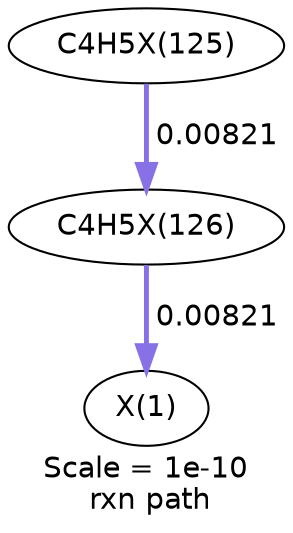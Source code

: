 digraph reaction_paths {
center=1;
s25 -> s15[fontname="Helvetica", style="setlinewidth(2.37)", arrowsize=1.19, color="0.7, 0.508, 0.9"
, label=" 0.00821"];
s24 -> s25[fontname="Helvetica", style="setlinewidth(2.37)", arrowsize=1.19, color="0.7, 0.508, 0.9"
, label=" 0.00821"];
s15 [ fontname="Helvetica", label="X(1)"];
s24 [ fontname="Helvetica", label="C4H5X(125)"];
s25 [ fontname="Helvetica", label="C4H5X(126)"];
 label = "Scale = 1e-10\l rxn path";
 fontname = "Helvetica";
}
